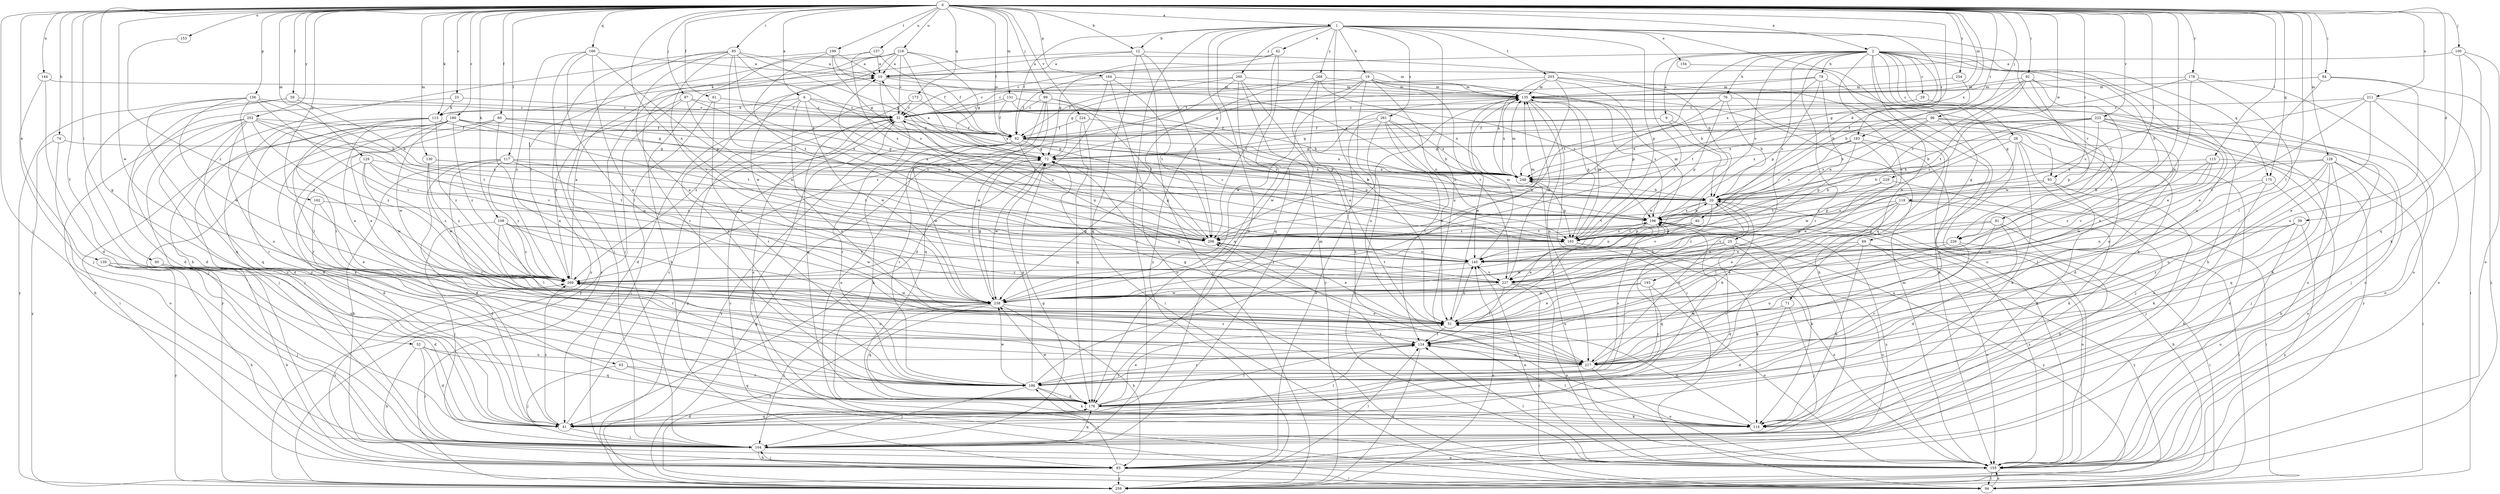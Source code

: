 strict digraph  {
0;
1;
2;
6;
9;
10;
12;
19;
20;
23;
25;
26;
29;
31;
39;
40;
41;
42;
51;
52;
59;
60;
61;
62;
63;
69;
71;
72;
74;
76;
78;
81;
83;
84;
85;
90;
92;
93;
94;
96;
97;
99;
100;
104;
108;
113;
114;
115;
117;
118;
124;
128;
129;
130;
131;
135;
137;
139;
144;
145;
153;
154;
155;
156;
162;
164;
165;
166;
173;
175;
176;
178;
180;
183;
186;
193;
196;
199;
203;
206;
211;
216;
217;
222;
224;
226;
227;
229;
238;
248;
252;
254;
259;
260;
261;
268;
269;
0 -> 1  [label=a];
0 -> 2  [label=a];
0 -> 6  [label=a];
0 -> 12  [label=b];
0 -> 23  [label=c];
0 -> 39  [label=d];
0 -> 40  [label=d];
0 -> 52  [label=f];
0 -> 59  [label=f];
0 -> 60  [label=f];
0 -> 61  [label=f];
0 -> 62  [label=f];
0 -> 63  [label=g];
0 -> 74  [label=h];
0 -> 84  [label=i];
0 -> 85  [label=i];
0 -> 90  [label=i];
0 -> 92  [label=i];
0 -> 93  [label=i];
0 -> 96  [label=j];
0 -> 97  [label=j];
0 -> 99  [label=j];
0 -> 100  [label=j];
0 -> 104  [label=j];
0 -> 108  [label=k];
0 -> 113  [label=k];
0 -> 115  [label=l];
0 -> 117  [label=l];
0 -> 118  [label=l];
0 -> 124  [label=l];
0 -> 128  [label=m];
0 -> 129  [label=m];
0 -> 130  [label=m];
0 -> 131  [label=m];
0 -> 135  [label=m];
0 -> 137  [label=n];
0 -> 139  [label=n];
0 -> 144  [label=n];
0 -> 145  [label=n];
0 -> 153  [label=o];
0 -> 156  [label=p];
0 -> 162  [label=p];
0 -> 164  [label=p];
0 -> 166  [label=q];
0 -> 173  [label=q];
0 -> 175  [label=q];
0 -> 178  [label=r];
0 -> 180  [label=r];
0 -> 183  [label=r];
0 -> 199  [label=t];
0 -> 211  [label=u];
0 -> 216  [label=u];
0 -> 222  [label=v];
0 -> 224  [label=v];
0 -> 226  [label=v];
0 -> 229  [label=w];
0 -> 238  [label=w];
0 -> 248  [label=x];
0 -> 252  [label=y];
0 -> 254  [label=y];
1 -> 12  [label=b];
1 -> 19  [label=b];
1 -> 41  [label=d];
1 -> 42  [label=e];
1 -> 51  [label=e];
1 -> 62  [label=f];
1 -> 104  [label=j];
1 -> 154  [label=o];
1 -> 155  [label=o];
1 -> 165  [label=p];
1 -> 183  [label=r];
1 -> 203  [label=t];
1 -> 217  [label=u];
1 -> 226  [label=v];
1 -> 259  [label=y];
1 -> 260  [label=z];
1 -> 261  [label=z];
1 -> 268  [label=z];
2 -> 9  [label=a];
2 -> 25  [label=c];
2 -> 26  [label=c];
2 -> 29  [label=c];
2 -> 31  [label=c];
2 -> 69  [label=g];
2 -> 71  [label=g];
2 -> 76  [label=h];
2 -> 78  [label=h];
2 -> 81  [label=h];
2 -> 83  [label=h];
2 -> 175  [label=q];
2 -> 176  [label=q];
2 -> 186  [label=r];
2 -> 193  [label=s];
2 -> 196  [label=s];
2 -> 206  [label=t];
2 -> 217  [label=u];
2 -> 226  [label=v];
2 -> 248  [label=x];
2 -> 269  [label=z];
6 -> 31  [label=c];
6 -> 41  [label=d];
6 -> 113  [label=k];
6 -> 165  [label=p];
6 -> 217  [label=u];
6 -> 238  [label=w];
6 -> 248  [label=x];
9 -> 62  [label=f];
9 -> 72  [label=g];
9 -> 93  [label=i];
9 -> 238  [label=w];
10 -> 135  [label=m];
10 -> 206  [label=t];
10 -> 248  [label=x];
12 -> 10  [label=a];
12 -> 20  [label=b];
12 -> 113  [label=k];
12 -> 176  [label=q];
12 -> 206  [label=t];
12 -> 259  [label=y];
19 -> 20  [label=b];
19 -> 31  [label=c];
19 -> 72  [label=g];
19 -> 135  [label=m];
19 -> 145  [label=n];
19 -> 217  [label=u];
19 -> 227  [label=v];
19 -> 238  [label=w];
20 -> 196  [label=s];
20 -> 206  [label=t];
20 -> 217  [label=u];
20 -> 227  [label=v];
23 -> 31  [label=c];
23 -> 41  [label=d];
23 -> 113  [label=k];
25 -> 41  [label=d];
25 -> 145  [label=n];
25 -> 155  [label=o];
25 -> 176  [label=q];
25 -> 238  [label=w];
25 -> 259  [label=y];
26 -> 72  [label=g];
26 -> 104  [label=j];
26 -> 114  [label=k];
26 -> 155  [label=o];
26 -> 227  [label=v];
26 -> 238  [label=w];
29 -> 31  [label=c];
29 -> 155  [label=o];
31 -> 62  [label=f];
31 -> 94  [label=i];
31 -> 186  [label=r];
31 -> 259  [label=y];
39 -> 145  [label=n];
39 -> 155  [label=o];
39 -> 165  [label=p];
39 -> 217  [label=u];
39 -> 259  [label=y];
40 -> 145  [label=n];
40 -> 165  [label=p];
40 -> 206  [label=t];
41 -> 31  [label=c];
41 -> 104  [label=j];
41 -> 124  [label=l];
41 -> 176  [label=q];
41 -> 269  [label=z];
42 -> 10  [label=a];
42 -> 72  [label=g];
42 -> 176  [label=q];
42 -> 206  [label=t];
51 -> 72  [label=g];
51 -> 124  [label=l];
51 -> 145  [label=n];
51 -> 196  [label=s];
52 -> 41  [label=d];
52 -> 83  [label=h];
52 -> 104  [label=j];
52 -> 176  [label=q];
52 -> 217  [label=u];
59 -> 20  [label=b];
59 -> 31  [label=c];
59 -> 41  [label=d];
59 -> 104  [label=j];
60 -> 51  [label=e];
60 -> 62  [label=f];
60 -> 186  [label=r];
60 -> 196  [label=s];
60 -> 248  [label=x];
60 -> 259  [label=y];
61 -> 31  [label=c];
61 -> 94  [label=i];
61 -> 186  [label=r];
62 -> 72  [label=g];
62 -> 114  [label=k];
62 -> 145  [label=n];
62 -> 165  [label=p];
62 -> 186  [label=r];
62 -> 238  [label=w];
62 -> 248  [label=x];
62 -> 259  [label=y];
63 -> 104  [label=j];
63 -> 176  [label=q];
63 -> 186  [label=r];
69 -> 114  [label=k];
69 -> 145  [label=n];
69 -> 155  [label=o];
69 -> 186  [label=r];
69 -> 259  [label=y];
71 -> 41  [label=d];
71 -> 51  [label=e];
71 -> 104  [label=j];
72 -> 10  [label=a];
72 -> 238  [label=w];
72 -> 248  [label=x];
74 -> 72  [label=g];
74 -> 155  [label=o];
74 -> 259  [label=y];
76 -> 20  [label=b];
76 -> 31  [label=c];
76 -> 155  [label=o];
76 -> 165  [label=p];
76 -> 206  [label=t];
78 -> 62  [label=f];
78 -> 114  [label=k];
78 -> 135  [label=m];
78 -> 145  [label=n];
78 -> 165  [label=p];
78 -> 206  [label=t];
81 -> 41  [label=d];
81 -> 51  [label=e];
81 -> 94  [label=i];
81 -> 165  [label=p];
81 -> 217  [label=u];
83 -> 94  [label=i];
83 -> 104  [label=j];
83 -> 124  [label=l];
83 -> 186  [label=r];
83 -> 196  [label=s];
83 -> 259  [label=y];
83 -> 269  [label=z];
84 -> 51  [label=e];
84 -> 135  [label=m];
84 -> 217  [label=u];
84 -> 259  [label=y];
85 -> 10  [label=a];
85 -> 51  [label=e];
85 -> 72  [label=g];
85 -> 104  [label=j];
85 -> 165  [label=p];
85 -> 196  [label=s];
85 -> 206  [label=t];
85 -> 227  [label=v];
85 -> 259  [label=y];
90 -> 41  [label=d];
90 -> 83  [label=h];
90 -> 269  [label=z];
92 -> 20  [label=b];
92 -> 51  [label=e];
92 -> 135  [label=m];
92 -> 196  [label=s];
92 -> 206  [label=t];
92 -> 227  [label=v];
92 -> 238  [label=w];
93 -> 20  [label=b];
93 -> 104  [label=j];
93 -> 114  [label=k];
93 -> 165  [label=p];
94 -> 31  [label=c];
94 -> 155  [label=o];
96 -> 20  [label=b];
96 -> 41  [label=d];
96 -> 62  [label=f];
96 -> 196  [label=s];
96 -> 217  [label=u];
96 -> 248  [label=x];
96 -> 259  [label=y];
97 -> 31  [label=c];
97 -> 145  [label=n];
97 -> 165  [label=p];
97 -> 259  [label=y];
97 -> 269  [label=z];
99 -> 31  [label=c];
99 -> 155  [label=o];
99 -> 176  [label=q];
99 -> 206  [label=t];
99 -> 238  [label=w];
99 -> 248  [label=x];
100 -> 10  [label=a];
100 -> 114  [label=k];
100 -> 155  [label=o];
100 -> 176  [label=q];
104 -> 72  [label=g];
104 -> 83  [label=h];
104 -> 155  [label=o];
104 -> 176  [label=q];
108 -> 104  [label=j];
108 -> 124  [label=l];
108 -> 165  [label=p];
108 -> 186  [label=r];
108 -> 206  [label=t];
108 -> 227  [label=v];
108 -> 238  [label=w];
108 -> 269  [label=z];
113 -> 41  [label=d];
113 -> 51  [label=e];
113 -> 62  [label=f];
113 -> 124  [label=l];
113 -> 186  [label=r];
113 -> 269  [label=z];
114 -> 31  [label=c];
114 -> 51  [label=e];
114 -> 124  [label=l];
114 -> 206  [label=t];
115 -> 155  [label=o];
115 -> 227  [label=v];
115 -> 238  [label=w];
115 -> 248  [label=x];
115 -> 269  [label=z];
117 -> 20  [label=b];
117 -> 41  [label=d];
117 -> 83  [label=h];
117 -> 145  [label=n];
117 -> 186  [label=r];
117 -> 206  [label=t];
117 -> 248  [label=x];
117 -> 269  [label=z];
118 -> 51  [label=e];
118 -> 83  [label=h];
118 -> 94  [label=i];
118 -> 124  [label=l];
118 -> 196  [label=s];
118 -> 227  [label=v];
118 -> 269  [label=z];
124 -> 186  [label=r];
124 -> 217  [label=u];
124 -> 259  [label=y];
128 -> 20  [label=b];
128 -> 83  [label=h];
128 -> 94  [label=i];
128 -> 104  [label=j];
128 -> 176  [label=q];
128 -> 186  [label=r];
128 -> 217  [label=u];
128 -> 248  [label=x];
129 -> 41  [label=d];
129 -> 145  [label=n];
129 -> 206  [label=t];
129 -> 238  [label=w];
129 -> 248  [label=x];
129 -> 269  [label=z];
130 -> 20  [label=b];
130 -> 238  [label=w];
130 -> 248  [label=x];
130 -> 269  [label=z];
131 -> 20  [label=b];
131 -> 31  [label=c];
131 -> 62  [label=f];
131 -> 165  [label=p];
131 -> 269  [label=z];
135 -> 31  [label=c];
135 -> 51  [label=e];
135 -> 94  [label=i];
135 -> 165  [label=p];
135 -> 196  [label=s];
135 -> 217  [label=u];
135 -> 238  [label=w];
135 -> 248  [label=x];
137 -> 10  [label=a];
137 -> 62  [label=f];
137 -> 186  [label=r];
137 -> 196  [label=s];
139 -> 83  [label=h];
139 -> 104  [label=j];
139 -> 217  [label=u];
139 -> 259  [label=y];
139 -> 269  [label=z];
144 -> 41  [label=d];
144 -> 104  [label=j];
144 -> 135  [label=m];
145 -> 135  [label=m];
145 -> 227  [label=v];
145 -> 269  [label=z];
153 -> 269  [label=z];
154 -> 155  [label=o];
155 -> 94  [label=i];
155 -> 124  [label=l];
155 -> 135  [label=m];
155 -> 145  [label=n];
155 -> 196  [label=s];
155 -> 248  [label=x];
156 -> 20  [label=b];
156 -> 31  [label=c];
156 -> 176  [label=q];
156 -> 227  [label=v];
156 -> 238  [label=w];
156 -> 259  [label=y];
156 -> 269  [label=z];
162 -> 41  [label=d];
162 -> 51  [label=e];
162 -> 196  [label=s];
164 -> 41  [label=d];
164 -> 62  [label=f];
164 -> 135  [label=m];
164 -> 155  [label=o];
164 -> 206  [label=t];
165 -> 31  [label=c];
165 -> 114  [label=k];
165 -> 135  [label=m];
165 -> 155  [label=o];
165 -> 196  [label=s];
166 -> 10  [label=a];
166 -> 51  [label=e];
166 -> 124  [label=l];
166 -> 165  [label=p];
166 -> 259  [label=y];
166 -> 269  [label=z];
173 -> 31  [label=c];
173 -> 176  [label=q];
173 -> 196  [label=s];
175 -> 20  [label=b];
175 -> 83  [label=h];
175 -> 114  [label=k];
175 -> 124  [label=l];
176 -> 41  [label=d];
176 -> 51  [label=e];
176 -> 114  [label=k];
176 -> 124  [label=l];
176 -> 196  [label=s];
176 -> 238  [label=w];
178 -> 72  [label=g];
178 -> 124  [label=l];
178 -> 135  [label=m];
178 -> 145  [label=n];
178 -> 155  [label=o];
180 -> 51  [label=e];
180 -> 62  [label=f];
180 -> 72  [label=g];
180 -> 94  [label=i];
180 -> 104  [label=j];
180 -> 114  [label=k];
180 -> 124  [label=l];
180 -> 206  [label=t];
180 -> 238  [label=w];
180 -> 269  [label=z];
183 -> 51  [label=e];
183 -> 72  [label=g];
183 -> 165  [label=p];
183 -> 196  [label=s];
183 -> 217  [label=u];
183 -> 248  [label=x];
186 -> 10  [label=a];
186 -> 72  [label=g];
186 -> 104  [label=j];
186 -> 114  [label=k];
186 -> 135  [label=m];
186 -> 176  [label=q];
186 -> 196  [label=s];
186 -> 238  [label=w];
193 -> 51  [label=e];
193 -> 155  [label=o];
193 -> 186  [label=r];
193 -> 238  [label=w];
196 -> 20  [label=b];
196 -> 51  [label=e];
196 -> 114  [label=k];
196 -> 135  [label=m];
196 -> 155  [label=o];
196 -> 165  [label=p];
196 -> 206  [label=t];
199 -> 10  [label=a];
199 -> 62  [label=f];
199 -> 72  [label=g];
199 -> 83  [label=h];
199 -> 206  [label=t];
203 -> 62  [label=f];
203 -> 83  [label=h];
203 -> 135  [label=m];
203 -> 155  [label=o];
203 -> 165  [label=p];
203 -> 238  [label=w];
203 -> 248  [label=x];
206 -> 10  [label=a];
206 -> 31  [label=c];
206 -> 51  [label=e];
206 -> 72  [label=g];
206 -> 135  [label=m];
206 -> 145  [label=n];
206 -> 196  [label=s];
211 -> 31  [label=c];
211 -> 51  [label=e];
211 -> 94  [label=i];
211 -> 155  [label=o];
211 -> 196  [label=s];
211 -> 227  [label=v];
216 -> 10  [label=a];
216 -> 31  [label=c];
216 -> 72  [label=g];
216 -> 83  [label=h];
216 -> 104  [label=j];
216 -> 135  [label=m];
216 -> 165  [label=p];
216 -> 238  [label=w];
216 -> 269  [label=z];
217 -> 20  [label=b];
217 -> 72  [label=g];
217 -> 155  [label=o];
217 -> 186  [label=r];
217 -> 269  [label=z];
222 -> 20  [label=b];
222 -> 51  [label=e];
222 -> 62  [label=f];
222 -> 104  [label=j];
222 -> 114  [label=k];
222 -> 155  [label=o];
222 -> 165  [label=p];
222 -> 196  [label=s];
222 -> 248  [label=x];
224 -> 62  [label=f];
224 -> 94  [label=i];
224 -> 176  [label=q];
224 -> 196  [label=s];
226 -> 94  [label=i];
226 -> 145  [label=n];
226 -> 186  [label=r];
226 -> 217  [label=u];
227 -> 94  [label=i];
227 -> 124  [label=l];
227 -> 135  [label=m];
227 -> 155  [label=o];
227 -> 206  [label=t];
227 -> 238  [label=w];
229 -> 20  [label=b];
229 -> 114  [label=k];
229 -> 206  [label=t];
238 -> 20  [label=b];
238 -> 51  [label=e];
238 -> 72  [label=g];
238 -> 83  [label=h];
238 -> 104  [label=j];
238 -> 176  [label=q];
238 -> 259  [label=y];
248 -> 20  [label=b];
248 -> 135  [label=m];
248 -> 165  [label=p];
252 -> 41  [label=d];
252 -> 62  [label=f];
252 -> 83  [label=h];
252 -> 104  [label=j];
252 -> 176  [label=q];
252 -> 206  [label=t];
252 -> 217  [label=u];
252 -> 227  [label=v];
252 -> 269  [label=z];
254 -> 20  [label=b];
254 -> 135  [label=m];
259 -> 20  [label=b];
259 -> 72  [label=g];
259 -> 145  [label=n];
260 -> 31  [label=c];
260 -> 72  [label=g];
260 -> 114  [label=k];
260 -> 135  [label=m];
260 -> 176  [label=q];
260 -> 259  [label=y];
260 -> 269  [label=z];
261 -> 20  [label=b];
261 -> 51  [label=e];
261 -> 62  [label=f];
261 -> 83  [label=h];
261 -> 124  [label=l];
261 -> 155  [label=o];
261 -> 248  [label=x];
268 -> 51  [label=e];
268 -> 104  [label=j];
268 -> 135  [label=m];
268 -> 196  [label=s];
268 -> 238  [label=w];
269 -> 10  [label=a];
269 -> 217  [label=u];
269 -> 238  [label=w];
}
